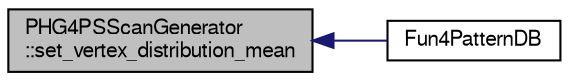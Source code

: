 digraph "PHG4PSScanGenerator::set_vertex_distribution_mean"
{
  bgcolor="transparent";
  edge [fontname="FreeSans",fontsize="10",labelfontname="FreeSans",labelfontsize="10"];
  node [fontname="FreeSans",fontsize="10",shape=record];
  rankdir="LR";
  Node1 [label="PHG4PSScanGenerator\l::set_vertex_distribution_mean",height=0.2,width=0.4,color="black", fillcolor="grey75", style="filled" fontcolor="black"];
  Node1 -> Node2 [dir="back",color="midnightblue",fontsize="10",style="solid",fontname="FreeSans"];
  Node2 [label="Fun4PatternDB",height=0.2,width=0.4,color="black",URL="$d7/d66/Fun4PatternDB_8C.html#a9e68afec0dfdd12961d550386529d5eb"];
}

